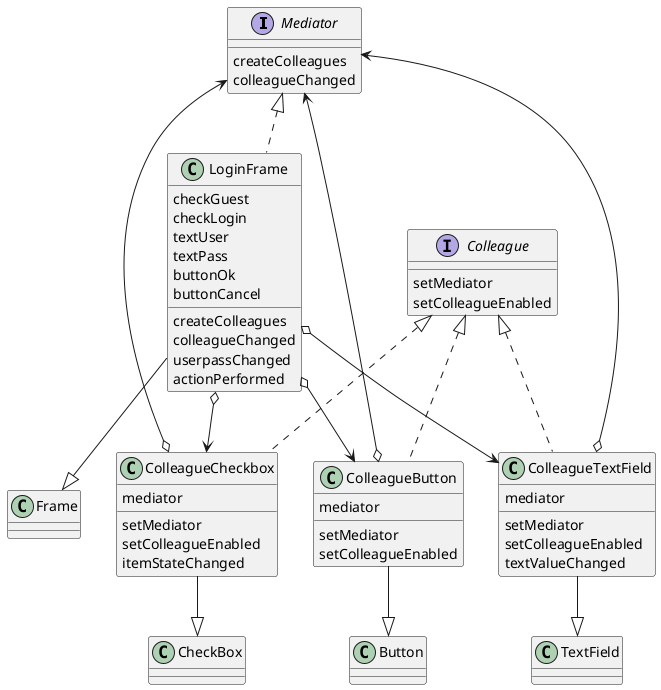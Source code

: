 @startuml

interface Mediator {
    {method} createColleagues
    {method} colleagueChanged
}

interface Colleague {
    {method} setMediator
    {method} setColleagueEnabled
}

class LoginFrame {
    checkGuest
    checkLogin
    textUser
    textPass
    buttonOk
    buttonCancel
    {method} createColleagues
    {method} colleagueChanged
    {method} userpassChanged
    {method} actionPerformed
}

class Frame {
}

class ColleagueButton {
    mediator
    {method} setMediator
    {method} setColleagueEnabled
}

class Button {
}

class ColleagueTextField {
    mediator
    {method} setMediator
    {method} setColleagueEnabled
    {method} textValueChanged
}

class TextField {
}

class ColleagueCheckbox {
    mediator
    {method} setMediator
    {method} setColleagueEnabled
    {method} itemStateChanged
}

class CheckBox {
}

Mediator <|.. LoginFrame
Colleague <|.. ColleagueButton
Colleague <|.. ColleagueTextField
Colleague <|.. ColleagueCheckbox

LoginFrame --|> Frame
ColleagueButton --|> Button
ColleagueTextField --|> TextField
ColleagueCheckbox --|> CheckBox

Mediator <--o ColleagueButton
Mediator <--o ColleagueTextField
Mediator <--o ColleagueCheckbox

LoginFrame o--> ColleagueButton
LoginFrame o--> ColleagueTextField
LoginFrame o--> ColleagueCheckbox

@enduml